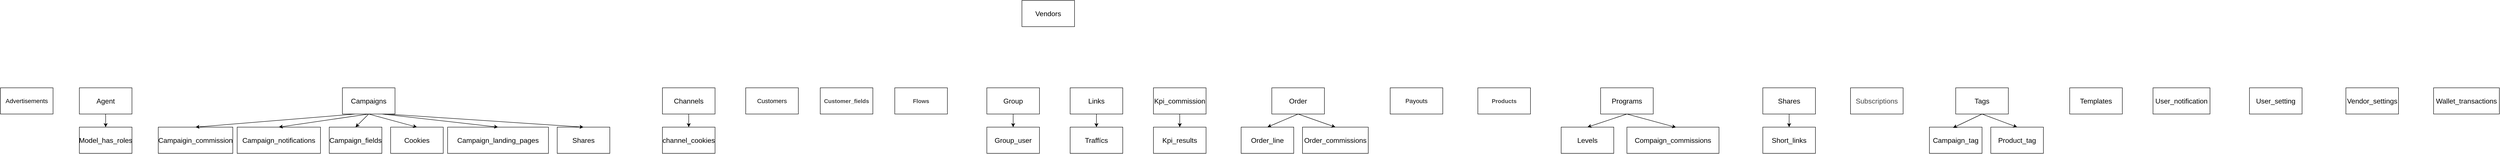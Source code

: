 <mxfile version="20.2.7" type="github">
  <diagram id="7WxGNDYHlxl3xqgLbLH1" name="Trang-1">
    <mxGraphModel dx="2620" dy="2556" grid="1" gridSize="10" guides="1" tooltips="1" connect="1" arrows="1" fold="1" page="1" pageScale="1" pageWidth="900" pageHeight="1600" math="0" shadow="0">
      <root>
        <mxCell id="0" />
        <mxCell id="1" parent="0" />
        <mxCell id="Mr8vC4rlbGJI1XictfMb-10" value="Agent" style="rounded=0;whiteSpace=wrap;html=1;fontSize=16;" parent="1" vertex="1">
          <mxGeometry x="40" y="20" width="120" height="60" as="geometry" />
        </mxCell>
        <mxCell id="Mr8vC4rlbGJI1XictfMb-11" value="Model_has_roles" style="rounded=0;whiteSpace=wrap;html=1;fontSize=16;" parent="1" vertex="1">
          <mxGeometry x="40" y="110" width="120" height="60" as="geometry" />
        </mxCell>
        <mxCell id="Mr8vC4rlbGJI1XictfMb-12" value="Campaigns" style="rounded=0;whiteSpace=wrap;html=1;fontSize=16;" parent="1" vertex="1">
          <mxGeometry x="640" y="20" width="120" height="60" as="geometry" />
        </mxCell>
        <mxCell id="Mr8vC4rlbGJI1XictfMb-13" value="Campaigin_commission" style="rounded=0;whiteSpace=wrap;html=1;fontSize=16;" parent="1" vertex="1">
          <mxGeometry x="220" y="110" width="170" height="60" as="geometry" />
        </mxCell>
        <mxCell id="Mr8vC4rlbGJI1XictfMb-14" value="Campaign_notifications" style="rounded=0;whiteSpace=wrap;html=1;fontSize=16;" parent="1" vertex="1">
          <mxGeometry x="400" y="110" width="190" height="60" as="geometry" />
        </mxCell>
        <mxCell id="Mr8vC4rlbGJI1XictfMb-15" value="Campaign_fields" style="rounded=0;whiteSpace=wrap;html=1;fontSize=16;" parent="1" vertex="1">
          <mxGeometry x="610" y="110" width="120" height="60" as="geometry" />
        </mxCell>
        <mxCell id="Mr8vC4rlbGJI1XictfMb-16" value="Cookies" style="rounded=0;whiteSpace=wrap;html=1;fontSize=16;" parent="1" vertex="1">
          <mxGeometry x="750" y="110" width="120" height="60" as="geometry" />
        </mxCell>
        <mxCell id="Mr8vC4rlbGJI1XictfMb-17" value="Campaign_landing_pages" style="rounded=0;whiteSpace=wrap;html=1;fontSize=16;" parent="1" vertex="1">
          <mxGeometry x="880" y="110" width="230" height="60" as="geometry" />
        </mxCell>
        <mxCell id="Mr8vC4rlbGJI1XictfMb-18" value="Shares" style="rounded=0;whiteSpace=wrap;html=1;fontSize=16;" parent="1" vertex="1">
          <mxGeometry x="1130" y="110" width="120" height="60" as="geometry" />
        </mxCell>
        <mxCell id="Mr8vC4rlbGJI1XictfMb-19" value="Channels" style="rounded=0;whiteSpace=wrap;html=1;fontSize=16;" parent="1" vertex="1">
          <mxGeometry x="1370" y="20" width="120" height="60" as="geometry" />
        </mxCell>
        <mxCell id="Mr8vC4rlbGJI1XictfMb-20" value="channel_cookies" style="rounded=0;whiteSpace=wrap;html=1;fontSize=16;" parent="1" vertex="1">
          <mxGeometry x="1370" y="110" width="120" height="60" as="geometry" />
        </mxCell>
        <mxCell id="Mr8vC4rlbGJI1XictfMb-21" value="Group" style="rounded=0;whiteSpace=wrap;html=1;fontSize=16;" parent="1" vertex="1">
          <mxGeometry x="2110" y="20" width="120" height="60" as="geometry" />
        </mxCell>
        <mxCell id="Mr8vC4rlbGJI1XictfMb-22" value="Group_user" style="rounded=0;whiteSpace=wrap;html=1;fontSize=16;" parent="1" vertex="1">
          <mxGeometry x="2110" y="110" width="120" height="60" as="geometry" />
        </mxCell>
        <mxCell id="Mr8vC4rlbGJI1XictfMb-23" value="Links" style="rounded=0;whiteSpace=wrap;html=1;fontSize=16;" parent="1" vertex="1">
          <mxGeometry x="2300" y="20" width="120" height="60" as="geometry" />
        </mxCell>
        <mxCell id="Mr8vC4rlbGJI1XictfMb-24" value="Traffícs" style="rounded=0;whiteSpace=wrap;html=1;fontSize=16;" parent="1" vertex="1">
          <mxGeometry x="2300" y="110" width="120" height="60" as="geometry" />
        </mxCell>
        <mxCell id="Mr8vC4rlbGJI1XictfMb-25" value="Kpi_commission" style="rounded=0;whiteSpace=wrap;html=1;fontSize=16;" parent="1" vertex="1">
          <mxGeometry x="2490" y="20" width="120" height="60" as="geometry" />
        </mxCell>
        <mxCell id="Mr8vC4rlbGJI1XictfMb-26" value="Kpi_results" style="rounded=0;whiteSpace=wrap;html=1;fontSize=16;" parent="1" vertex="1">
          <mxGeometry x="2490" y="110" width="120" height="60" as="geometry" />
        </mxCell>
        <mxCell id="Mr8vC4rlbGJI1XictfMb-27" value="Order" style="rounded=0;whiteSpace=wrap;html=1;fontSize=16;" parent="1" vertex="1">
          <mxGeometry x="2760" y="20" width="120" height="60" as="geometry" />
        </mxCell>
        <mxCell id="Mr8vC4rlbGJI1XictfMb-28" value="Order_line" style="rounded=0;whiteSpace=wrap;html=1;fontSize=16;" parent="1" vertex="1">
          <mxGeometry x="2690" y="110" width="120" height="60" as="geometry" />
        </mxCell>
        <mxCell id="Mr8vC4rlbGJI1XictfMb-29" value="Order_commissions" style="rounded=0;whiteSpace=wrap;html=1;fontSize=16;" parent="1" vertex="1">
          <mxGeometry x="2830" y="110" width="150" height="60" as="geometry" />
        </mxCell>
        <mxCell id="Mr8vC4rlbGJI1XictfMb-30" value="Programs" style="rounded=0;whiteSpace=wrap;html=1;fontSize=16;" parent="1" vertex="1">
          <mxGeometry x="3510" y="20" width="120" height="60" as="geometry" />
        </mxCell>
        <mxCell id="Mr8vC4rlbGJI1XictfMb-31" value="Levels" style="rounded=0;whiteSpace=wrap;html=1;fontSize=16;" parent="1" vertex="1">
          <mxGeometry x="3420" y="110" width="120" height="60" as="geometry" />
        </mxCell>
        <mxCell id="Mr8vC4rlbGJI1XictfMb-32" value="Compaign_commissions" style="rounded=0;whiteSpace=wrap;html=1;fontSize=16;" parent="1" vertex="1">
          <mxGeometry x="3570" y="110" width="210" height="60" as="geometry" />
        </mxCell>
        <mxCell id="Mr8vC4rlbGJI1XictfMb-33" value="Shares" style="rounded=0;whiteSpace=wrap;html=1;fontSize=16;" parent="1" vertex="1">
          <mxGeometry x="3880" y="20" width="120" height="60" as="geometry" />
        </mxCell>
        <mxCell id="Mr8vC4rlbGJI1XictfMb-34" value="Short_links" style="rounded=0;whiteSpace=wrap;html=1;fontSize=16;" parent="1" vertex="1">
          <mxGeometry x="3880" y="110" width="120" height="60" as="geometry" />
        </mxCell>
        <mxCell id="Mr8vC4rlbGJI1XictfMb-35" value="Tags" style="rounded=0;whiteSpace=wrap;html=1;fontSize=16;" parent="1" vertex="1">
          <mxGeometry x="4320" y="20" width="120" height="60" as="geometry" />
        </mxCell>
        <mxCell id="Mr8vC4rlbGJI1XictfMb-36" value="Campaign_tag" style="rounded=0;whiteSpace=wrap;html=1;fontSize=16;" parent="1" vertex="1">
          <mxGeometry x="4260" y="110" width="120" height="60" as="geometry" />
        </mxCell>
        <mxCell id="Mr8vC4rlbGJI1XictfMb-37" value="Product_tag" style="rounded=0;whiteSpace=wrap;html=1;fontSize=16;" parent="1" vertex="1">
          <mxGeometry x="4400" y="110" width="120" height="60" as="geometry" />
        </mxCell>
        <mxCell id="Mr8vC4rlbGJI1XictfMb-38" value="Vendors" style="rounded=0;whiteSpace=wrap;html=1;fontSize=16;" parent="1" vertex="1">
          <mxGeometry x="2190" y="-180" width="120" height="60" as="geometry" />
        </mxCell>
        <mxCell id="Mr8vC4rlbGJI1XictfMb-39" value="User_notification" style="rounded=0;whiteSpace=wrap;html=1;fontSize=16;" parent="1" vertex="1">
          <mxGeometry x="4770" y="20" width="130" height="60" as="geometry" />
        </mxCell>
        <mxCell id="Mr8vC4rlbGJI1XictfMb-40" value="User_setting" style="rounded=0;whiteSpace=wrap;html=1;fontSize=16;" parent="1" vertex="1">
          <mxGeometry x="4990" y="20" width="120" height="60" as="geometry" />
        </mxCell>
        <mxCell id="Mr8vC4rlbGJI1XictfMb-41" value="Vendor_settings" style="rounded=0;whiteSpace=wrap;html=1;fontSize=16;" parent="1" vertex="1">
          <mxGeometry x="5210" y="20" width="120" height="60" as="geometry" />
        </mxCell>
        <mxCell id="Mr8vC4rlbGJI1XictfMb-42" value="Wallet_transactions" style="rounded=0;whiteSpace=wrap;html=1;fontSize=16;" parent="1" vertex="1">
          <mxGeometry x="5410" y="20" width="150" height="60" as="geometry" />
        </mxCell>
        <mxCell id="Mr8vC4rlbGJI1XictfMb-43" value="&lt;font style=&quot;font-size: 14px;&quot;&gt;Advertisements&lt;/font&gt;" style="rounded=0;whiteSpace=wrap;html=1;" parent="1" vertex="1">
          <mxGeometry x="-140" y="20" width="120" height="60" as="geometry" />
        </mxCell>
        <mxCell id="Mr8vC4rlbGJI1XictfMb-44" value="Customers" style="rounded=0;whiteSpace=wrap;html=1;fontSize=14;" parent="1" vertex="1">
          <mxGeometry x="1560" y="20" width="120" height="60" as="geometry" />
        </mxCell>
        <mxCell id="Mr8vC4rlbGJI1XictfMb-45" value="&lt;span style=&quot;box-sizing: border-box; font-weight: bolder; color: rgb(68, 68, 68); font-family: sans-serif; font-size: 13.12px; text-align: left; background-color: rgb(255, 255, 255);&quot;&gt;Flows&lt;/span&gt;" style="rounded=0;whiteSpace=wrap;html=1;fontSize=14;" parent="1" vertex="1">
          <mxGeometry x="1900" y="20" width="120" height="60" as="geometry" />
        </mxCell>
        <mxCell id="Mr8vC4rlbGJI1XictfMb-46" value="&lt;span style=&quot;box-sizing: border-box; font-weight: bolder; color: rgb(68, 68, 68); font-family: sans-serif; font-size: 13.12px; text-align: left; background-color: rgb(255, 255, 255);&quot;&gt;Customer_fields&lt;/span&gt;" style="rounded=0;whiteSpace=wrap;html=1;fontSize=14;" parent="1" vertex="1">
          <mxGeometry x="1730" y="20" width="120" height="60" as="geometry" />
        </mxCell>
        <mxCell id="Mr8vC4rlbGJI1XictfMb-47" value="Payouts" style="rounded=0;whiteSpace=wrap;html=1;fontSize=14;" parent="1" vertex="1">
          <mxGeometry x="3030" y="20" width="120" height="60" as="geometry" />
        </mxCell>
        <mxCell id="Mr8vC4rlbGJI1XictfMb-48" value="&lt;span style=&quot;box-sizing: border-box; font-weight: bolder; color: rgb(68, 68, 68); font-family: sans-serif; font-size: 13.12px; text-align: left; background-color: rgb(255, 255, 255);&quot;&gt;Products&lt;/span&gt;" style="rounded=0;whiteSpace=wrap;html=1;fontSize=14;" parent="1" vertex="1">
          <mxGeometry x="3230" y="20" width="120" height="60" as="geometry" />
        </mxCell>
        <mxCell id="Mr8vC4rlbGJI1XictfMb-49" value="&lt;span style=&quot;box-sizing: border-box; color: rgb(68, 68, 68); font-family: sans-serif; font-size: 16px; text-align: left; background-color: rgb(255, 255, 255);&quot;&gt;Subscriptions&lt;/span&gt;" style="rounded=0;whiteSpace=wrap;html=1;fontSize=16;" parent="1" vertex="1">
          <mxGeometry x="4080" y="20" width="120" height="60" as="geometry" />
        </mxCell>
        <mxCell id="Mr8vC4rlbGJI1XictfMb-50" value="Templates" style="rounded=0;whiteSpace=wrap;html=1;fontSize=16;" parent="1" vertex="1">
          <mxGeometry x="4580" y="20" width="120" height="60" as="geometry" />
        </mxCell>
        <mxCell id="b2dw8SB2TFFhHNfd8kBS-3" value="" style="endArrow=classic;html=1;rounded=0;entryX=0.5;entryY=0;entryDx=0;entryDy=0;exitX=0.5;exitY=1;exitDx=0;exitDy=0;" edge="1" parent="1" source="Mr8vC4rlbGJI1XictfMb-10" target="Mr8vC4rlbGJI1XictfMb-11">
          <mxGeometry width="50" height="50" relative="1" as="geometry">
            <mxPoint x="140" y="60" as="sourcePoint" />
            <mxPoint x="190" y="10" as="targetPoint" />
          </mxGeometry>
        </mxCell>
        <mxCell id="b2dw8SB2TFFhHNfd8kBS-4" value="" style="endArrow=classic;html=1;rounded=0;exitX=0.25;exitY=1;exitDx=0;exitDy=0;entryX=0.5;entryY=0;entryDx=0;entryDy=0;" edge="1" parent="1" source="Mr8vC4rlbGJI1XictfMb-12" target="Mr8vC4rlbGJI1XictfMb-13">
          <mxGeometry width="50" height="50" relative="1" as="geometry">
            <mxPoint x="370" y="60" as="sourcePoint" />
            <mxPoint x="320" y="40" as="targetPoint" />
          </mxGeometry>
        </mxCell>
        <mxCell id="b2dw8SB2TFFhHNfd8kBS-5" value="" style="endArrow=classic;html=1;rounded=0;entryX=0.5;entryY=0;entryDx=0;entryDy=0;exitX=0.5;exitY=1;exitDx=0;exitDy=0;" edge="1" parent="1" source="Mr8vC4rlbGJI1XictfMb-12" target="Mr8vC4rlbGJI1XictfMb-14">
          <mxGeometry width="50" height="50" relative="1" as="geometry">
            <mxPoint x="530" y="60" as="sourcePoint" />
            <mxPoint x="580" y="10" as="targetPoint" />
          </mxGeometry>
        </mxCell>
        <mxCell id="b2dw8SB2TFFhHNfd8kBS-6" value="" style="endArrow=classic;html=1;rounded=0;entryX=0.5;entryY=0;entryDx=0;entryDy=0;exitX=0.5;exitY=1;exitDx=0;exitDy=0;" edge="1" parent="1" source="Mr8vC4rlbGJI1XictfMb-12" target="Mr8vC4rlbGJI1XictfMb-15">
          <mxGeometry width="50" height="50" relative="1" as="geometry">
            <mxPoint x="610" y="70" as="sourcePoint" />
            <mxPoint x="660" y="20" as="targetPoint" />
          </mxGeometry>
        </mxCell>
        <mxCell id="b2dw8SB2TFFhHNfd8kBS-7" value="" style="endArrow=classic;html=1;rounded=0;entryX=0.5;entryY=0;entryDx=0;entryDy=0;exitX=0.5;exitY=1;exitDx=0;exitDy=0;" edge="1" parent="1" source="Mr8vC4rlbGJI1XictfMb-12" target="Mr8vC4rlbGJI1XictfMb-16">
          <mxGeometry width="50" height="50" relative="1" as="geometry">
            <mxPoint x="820" y="70" as="sourcePoint" />
            <mxPoint x="870" y="20" as="targetPoint" />
          </mxGeometry>
        </mxCell>
        <mxCell id="b2dw8SB2TFFhHNfd8kBS-8" value="" style="endArrow=classic;html=1;rounded=0;entryX=0.5;entryY=0;entryDx=0;entryDy=0;exitX=0.75;exitY=1;exitDx=0;exitDy=0;" edge="1" parent="1" source="Mr8vC4rlbGJI1XictfMb-12" target="Mr8vC4rlbGJI1XictfMb-17">
          <mxGeometry width="50" height="50" relative="1" as="geometry">
            <mxPoint x="950" y="70" as="sourcePoint" />
            <mxPoint x="1000" y="20" as="targetPoint" />
          </mxGeometry>
        </mxCell>
        <mxCell id="b2dw8SB2TFFhHNfd8kBS-9" value="" style="endArrow=classic;html=1;rounded=0;entryX=0.5;entryY=0;entryDx=0;entryDy=0;" edge="1" parent="1" target="Mr8vC4rlbGJI1XictfMb-18">
          <mxGeometry width="50" height="50" relative="1" as="geometry">
            <mxPoint x="740" y="80" as="sourcePoint" />
            <mxPoint x="1060" y="20" as="targetPoint" />
          </mxGeometry>
        </mxCell>
        <mxCell id="b2dw8SB2TFFhHNfd8kBS-10" value="" style="endArrow=classic;html=1;rounded=0;entryX=0.5;entryY=0;entryDx=0;entryDy=0;exitX=0.5;exitY=1;exitDx=0;exitDy=0;" edge="1" parent="1" source="Mr8vC4rlbGJI1XictfMb-19" target="Mr8vC4rlbGJI1XictfMb-20">
          <mxGeometry width="50" height="50" relative="1" as="geometry">
            <mxPoint x="1490" y="70" as="sourcePoint" />
            <mxPoint x="1540" y="20" as="targetPoint" />
          </mxGeometry>
        </mxCell>
        <mxCell id="b2dw8SB2TFFhHNfd8kBS-11" value="" style="endArrow=classic;html=1;rounded=0;entryX=0.5;entryY=0;entryDx=0;entryDy=0;exitX=0.5;exitY=1;exitDx=0;exitDy=0;" edge="1" parent="1" source="Mr8vC4rlbGJI1XictfMb-21" target="Mr8vC4rlbGJI1XictfMb-22">
          <mxGeometry width="50" height="50" relative="1" as="geometry">
            <mxPoint x="2170" y="90" as="sourcePoint" />
            <mxPoint x="2170" y="100" as="targetPoint" />
          </mxGeometry>
        </mxCell>
        <mxCell id="b2dw8SB2TFFhHNfd8kBS-12" value="" style="endArrow=classic;html=1;rounded=0;entryX=0.5;entryY=0;entryDx=0;entryDy=0;exitX=0.5;exitY=1;exitDx=0;exitDy=0;" edge="1" parent="1" source="Mr8vC4rlbGJI1XictfMb-23" target="Mr8vC4rlbGJI1XictfMb-24">
          <mxGeometry width="50" height="50" relative="1" as="geometry">
            <mxPoint x="2300" y="70" as="sourcePoint" />
            <mxPoint x="2350" y="20" as="targetPoint" />
          </mxGeometry>
        </mxCell>
        <mxCell id="b2dw8SB2TFFhHNfd8kBS-13" value="" style="endArrow=classic;html=1;rounded=0;entryX=0.5;entryY=0;entryDx=0;entryDy=0;" edge="1" parent="1" target="Mr8vC4rlbGJI1XictfMb-26">
          <mxGeometry width="50" height="50" relative="1" as="geometry">
            <mxPoint x="2550" y="80" as="sourcePoint" />
            <mxPoint x="2570" y="20" as="targetPoint" />
          </mxGeometry>
        </mxCell>
        <mxCell id="b2dw8SB2TFFhHNfd8kBS-14" value="" style="endArrow=classic;html=1;rounded=0;entryX=0.5;entryY=0;entryDx=0;entryDy=0;exitX=0.5;exitY=1;exitDx=0;exitDy=0;" edge="1" parent="1" source="Mr8vC4rlbGJI1XictfMb-27" target="Mr8vC4rlbGJI1XictfMb-28">
          <mxGeometry width="50" height="50" relative="1" as="geometry">
            <mxPoint x="3020" y="70" as="sourcePoint" />
            <mxPoint x="3070" y="20" as="targetPoint" />
          </mxGeometry>
        </mxCell>
        <mxCell id="b2dw8SB2TFFhHNfd8kBS-15" value="" style="endArrow=classic;html=1;rounded=0;entryX=0.5;entryY=0;entryDx=0;entryDy=0;exitX=0.5;exitY=1;exitDx=0;exitDy=0;" edge="1" parent="1" source="Mr8vC4rlbGJI1XictfMb-27" target="Mr8vC4rlbGJI1XictfMb-29">
          <mxGeometry width="50" height="50" relative="1" as="geometry">
            <mxPoint x="3020" y="70" as="sourcePoint" />
            <mxPoint x="3070" y="20" as="targetPoint" />
          </mxGeometry>
        </mxCell>
        <mxCell id="b2dw8SB2TFFhHNfd8kBS-16" value="" style="endArrow=classic;html=1;rounded=0;entryX=0.5;entryY=0;entryDx=0;entryDy=0;exitX=0.5;exitY=1;exitDx=0;exitDy=0;" edge="1" parent="1" source="Mr8vC4rlbGJI1XictfMb-30" target="Mr8vC4rlbGJI1XictfMb-31">
          <mxGeometry width="50" height="50" relative="1" as="geometry">
            <mxPoint x="3740" y="70" as="sourcePoint" />
            <mxPoint x="3790" y="20" as="targetPoint" />
          </mxGeometry>
        </mxCell>
        <mxCell id="b2dw8SB2TFFhHNfd8kBS-17" value="" style="endArrow=classic;html=1;rounded=0;entryX=0.533;entryY=0.008;entryDx=0;entryDy=0;entryPerimeter=0;exitX=0.5;exitY=1;exitDx=0;exitDy=0;" edge="1" parent="1" source="Mr8vC4rlbGJI1XictfMb-30" target="Mr8vC4rlbGJI1XictfMb-32">
          <mxGeometry width="50" height="50" relative="1" as="geometry">
            <mxPoint x="3740" y="70" as="sourcePoint" />
            <mxPoint x="3790" y="20" as="targetPoint" />
          </mxGeometry>
        </mxCell>
        <mxCell id="b2dw8SB2TFFhHNfd8kBS-18" value="" style="endArrow=classic;html=1;rounded=0;exitX=0.5;exitY=1;exitDx=0;exitDy=0;" edge="1" parent="1" source="Mr8vC4rlbGJI1XictfMb-33">
          <mxGeometry width="50" height="50" relative="1" as="geometry">
            <mxPoint x="3970" y="80" as="sourcePoint" />
            <mxPoint x="3940" y="110" as="targetPoint" />
          </mxGeometry>
        </mxCell>
        <mxCell id="b2dw8SB2TFFhHNfd8kBS-19" value="" style="endArrow=classic;html=1;rounded=0;entryX=0.45;entryY=0.025;entryDx=0;entryDy=0;entryPerimeter=0;exitX=0.5;exitY=1;exitDx=0;exitDy=0;" edge="1" parent="1" source="Mr8vC4rlbGJI1XictfMb-35" target="Mr8vC4rlbGJI1XictfMb-36">
          <mxGeometry width="50" height="50" relative="1" as="geometry">
            <mxPoint x="4320" y="70" as="sourcePoint" />
            <mxPoint x="4370" y="20" as="targetPoint" />
          </mxGeometry>
        </mxCell>
        <mxCell id="b2dw8SB2TFFhHNfd8kBS-20" value="" style="endArrow=classic;html=1;rounded=0;entryX=0.5;entryY=0;entryDx=0;entryDy=0;exitX=0.5;exitY=1;exitDx=0;exitDy=0;" edge="1" parent="1" source="Mr8vC4rlbGJI1XictfMb-35" target="Mr8vC4rlbGJI1XictfMb-37">
          <mxGeometry width="50" height="50" relative="1" as="geometry">
            <mxPoint x="4320" y="70" as="sourcePoint" />
            <mxPoint x="4370" y="20" as="targetPoint" />
          </mxGeometry>
        </mxCell>
      </root>
    </mxGraphModel>
  </diagram>
</mxfile>
